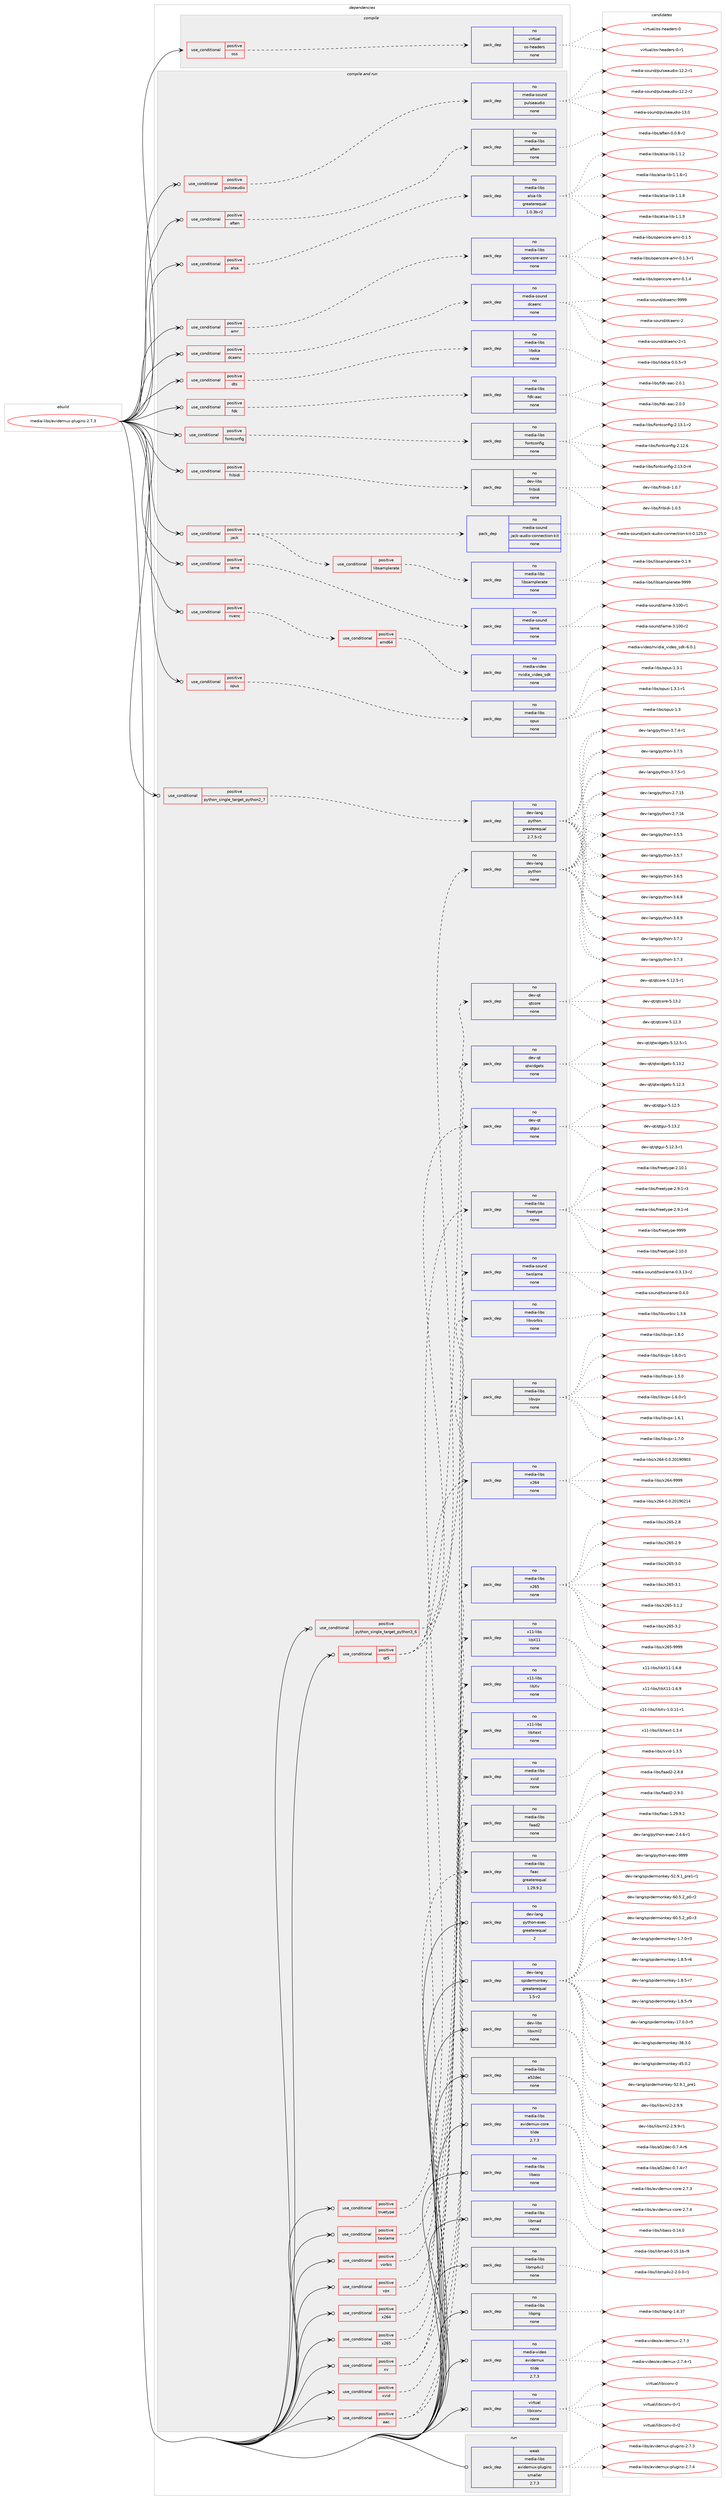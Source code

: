 digraph prolog {

# *************
# Graph options
# *************

newrank=true;
concentrate=true;
compound=true;
graph [rankdir=LR,fontname=Helvetica,fontsize=10,ranksep=1.5];#, ranksep=2.5, nodesep=0.2];
edge  [arrowhead=vee];
node  [fontname=Helvetica,fontsize=10];

# **********
# The ebuild
# **********

subgraph cluster_leftcol {
color=gray;
rank=same;
label=<<i>ebuild</i>>;
id [label="media-libs/avidemux-plugins-2.7.3", color=red, width=4, href="../media-libs/avidemux-plugins-2.7.3.svg"];
}

# ****************
# The dependencies
# ****************

subgraph cluster_midcol {
color=gray;
label=<<i>dependencies</i>>;
subgraph cluster_compile {
fillcolor="#eeeeee";
style=filled;
label=<<i>compile</i>>;
subgraph cond190719 {
dependency784439 [label=<<TABLE BORDER="0" CELLBORDER="1" CELLSPACING="0" CELLPADDING="4"><TR><TD ROWSPAN="3" CELLPADDING="10">use_conditional</TD></TR><TR><TD>positive</TD></TR><TR><TD>oss</TD></TR></TABLE>>, shape=none, color=red];
subgraph pack580111 {
dependency784440 [label=<<TABLE BORDER="0" CELLBORDER="1" CELLSPACING="0" CELLPADDING="4" WIDTH="220"><TR><TD ROWSPAN="6" CELLPADDING="30">pack_dep</TD></TR><TR><TD WIDTH="110">no</TD></TR><TR><TD>virtual</TD></TR><TR><TD>os-headers</TD></TR><TR><TD>none</TD></TR><TR><TD></TD></TR></TABLE>>, shape=none, color=blue];
}
dependency784439:e -> dependency784440:w [weight=20,style="dashed",arrowhead="vee"];
}
id:e -> dependency784439:w [weight=20,style="solid",arrowhead="vee"];
}
subgraph cluster_compileandrun {
fillcolor="#eeeeee";
style=filled;
label=<<i>compile and run</i>>;
subgraph cond190720 {
dependency784441 [label=<<TABLE BORDER="0" CELLBORDER="1" CELLSPACING="0" CELLPADDING="4"><TR><TD ROWSPAN="3" CELLPADDING="10">use_conditional</TD></TR><TR><TD>positive</TD></TR><TR><TD>aac</TD></TR></TABLE>>, shape=none, color=red];
subgraph pack580112 {
dependency784442 [label=<<TABLE BORDER="0" CELLBORDER="1" CELLSPACING="0" CELLPADDING="4" WIDTH="220"><TR><TD ROWSPAN="6" CELLPADDING="30">pack_dep</TD></TR><TR><TD WIDTH="110">no</TD></TR><TR><TD>media-libs</TD></TR><TR><TD>faac</TD></TR><TR><TD>greaterequal</TD></TR><TR><TD>1.29.9.2</TD></TR></TABLE>>, shape=none, color=blue];
}
dependency784441:e -> dependency784442:w [weight=20,style="dashed",arrowhead="vee"];
subgraph pack580113 {
dependency784443 [label=<<TABLE BORDER="0" CELLBORDER="1" CELLSPACING="0" CELLPADDING="4" WIDTH="220"><TR><TD ROWSPAN="6" CELLPADDING="30">pack_dep</TD></TR><TR><TD WIDTH="110">no</TD></TR><TR><TD>media-libs</TD></TR><TR><TD>faad2</TD></TR><TR><TD>none</TD></TR><TR><TD></TD></TR></TABLE>>, shape=none, color=blue];
}
dependency784441:e -> dependency784443:w [weight=20,style="dashed",arrowhead="vee"];
}
id:e -> dependency784441:w [weight=20,style="solid",arrowhead="odotvee"];
subgraph cond190721 {
dependency784444 [label=<<TABLE BORDER="0" CELLBORDER="1" CELLSPACING="0" CELLPADDING="4"><TR><TD ROWSPAN="3" CELLPADDING="10">use_conditional</TD></TR><TR><TD>positive</TD></TR><TR><TD>aften</TD></TR></TABLE>>, shape=none, color=red];
subgraph pack580114 {
dependency784445 [label=<<TABLE BORDER="0" CELLBORDER="1" CELLSPACING="0" CELLPADDING="4" WIDTH="220"><TR><TD ROWSPAN="6" CELLPADDING="30">pack_dep</TD></TR><TR><TD WIDTH="110">no</TD></TR><TR><TD>media-libs</TD></TR><TR><TD>aften</TD></TR><TR><TD>none</TD></TR><TR><TD></TD></TR></TABLE>>, shape=none, color=blue];
}
dependency784444:e -> dependency784445:w [weight=20,style="dashed",arrowhead="vee"];
}
id:e -> dependency784444:w [weight=20,style="solid",arrowhead="odotvee"];
subgraph cond190722 {
dependency784446 [label=<<TABLE BORDER="0" CELLBORDER="1" CELLSPACING="0" CELLPADDING="4"><TR><TD ROWSPAN="3" CELLPADDING="10">use_conditional</TD></TR><TR><TD>positive</TD></TR><TR><TD>alsa</TD></TR></TABLE>>, shape=none, color=red];
subgraph pack580115 {
dependency784447 [label=<<TABLE BORDER="0" CELLBORDER="1" CELLSPACING="0" CELLPADDING="4" WIDTH="220"><TR><TD ROWSPAN="6" CELLPADDING="30">pack_dep</TD></TR><TR><TD WIDTH="110">no</TD></TR><TR><TD>media-libs</TD></TR><TR><TD>alsa-lib</TD></TR><TR><TD>greaterequal</TD></TR><TR><TD>1.0.3b-r2</TD></TR></TABLE>>, shape=none, color=blue];
}
dependency784446:e -> dependency784447:w [weight=20,style="dashed",arrowhead="vee"];
}
id:e -> dependency784446:w [weight=20,style="solid",arrowhead="odotvee"];
subgraph cond190723 {
dependency784448 [label=<<TABLE BORDER="0" CELLBORDER="1" CELLSPACING="0" CELLPADDING="4"><TR><TD ROWSPAN="3" CELLPADDING="10">use_conditional</TD></TR><TR><TD>positive</TD></TR><TR><TD>amr</TD></TR></TABLE>>, shape=none, color=red];
subgraph pack580116 {
dependency784449 [label=<<TABLE BORDER="0" CELLBORDER="1" CELLSPACING="0" CELLPADDING="4" WIDTH="220"><TR><TD ROWSPAN="6" CELLPADDING="30">pack_dep</TD></TR><TR><TD WIDTH="110">no</TD></TR><TR><TD>media-libs</TD></TR><TR><TD>opencore-amr</TD></TR><TR><TD>none</TD></TR><TR><TD></TD></TR></TABLE>>, shape=none, color=blue];
}
dependency784448:e -> dependency784449:w [weight=20,style="dashed",arrowhead="vee"];
}
id:e -> dependency784448:w [weight=20,style="solid",arrowhead="odotvee"];
subgraph cond190724 {
dependency784450 [label=<<TABLE BORDER="0" CELLBORDER="1" CELLSPACING="0" CELLPADDING="4"><TR><TD ROWSPAN="3" CELLPADDING="10">use_conditional</TD></TR><TR><TD>positive</TD></TR><TR><TD>dcaenc</TD></TR></TABLE>>, shape=none, color=red];
subgraph pack580117 {
dependency784451 [label=<<TABLE BORDER="0" CELLBORDER="1" CELLSPACING="0" CELLPADDING="4" WIDTH="220"><TR><TD ROWSPAN="6" CELLPADDING="30">pack_dep</TD></TR><TR><TD WIDTH="110">no</TD></TR><TR><TD>media-sound</TD></TR><TR><TD>dcaenc</TD></TR><TR><TD>none</TD></TR><TR><TD></TD></TR></TABLE>>, shape=none, color=blue];
}
dependency784450:e -> dependency784451:w [weight=20,style="dashed",arrowhead="vee"];
}
id:e -> dependency784450:w [weight=20,style="solid",arrowhead="odotvee"];
subgraph cond190725 {
dependency784452 [label=<<TABLE BORDER="0" CELLBORDER="1" CELLSPACING="0" CELLPADDING="4"><TR><TD ROWSPAN="3" CELLPADDING="10">use_conditional</TD></TR><TR><TD>positive</TD></TR><TR><TD>dts</TD></TR></TABLE>>, shape=none, color=red];
subgraph pack580118 {
dependency784453 [label=<<TABLE BORDER="0" CELLBORDER="1" CELLSPACING="0" CELLPADDING="4" WIDTH="220"><TR><TD ROWSPAN="6" CELLPADDING="30">pack_dep</TD></TR><TR><TD WIDTH="110">no</TD></TR><TR><TD>media-libs</TD></TR><TR><TD>libdca</TD></TR><TR><TD>none</TD></TR><TR><TD></TD></TR></TABLE>>, shape=none, color=blue];
}
dependency784452:e -> dependency784453:w [weight=20,style="dashed",arrowhead="vee"];
}
id:e -> dependency784452:w [weight=20,style="solid",arrowhead="odotvee"];
subgraph cond190726 {
dependency784454 [label=<<TABLE BORDER="0" CELLBORDER="1" CELLSPACING="0" CELLPADDING="4"><TR><TD ROWSPAN="3" CELLPADDING="10">use_conditional</TD></TR><TR><TD>positive</TD></TR><TR><TD>fdk</TD></TR></TABLE>>, shape=none, color=red];
subgraph pack580119 {
dependency784455 [label=<<TABLE BORDER="0" CELLBORDER="1" CELLSPACING="0" CELLPADDING="4" WIDTH="220"><TR><TD ROWSPAN="6" CELLPADDING="30">pack_dep</TD></TR><TR><TD WIDTH="110">no</TD></TR><TR><TD>media-libs</TD></TR><TR><TD>fdk-aac</TD></TR><TR><TD>none</TD></TR><TR><TD></TD></TR></TABLE>>, shape=none, color=blue];
}
dependency784454:e -> dependency784455:w [weight=20,style="dashed",arrowhead="vee"];
}
id:e -> dependency784454:w [weight=20,style="solid",arrowhead="odotvee"];
subgraph cond190727 {
dependency784456 [label=<<TABLE BORDER="0" CELLBORDER="1" CELLSPACING="0" CELLPADDING="4"><TR><TD ROWSPAN="3" CELLPADDING="10">use_conditional</TD></TR><TR><TD>positive</TD></TR><TR><TD>fontconfig</TD></TR></TABLE>>, shape=none, color=red];
subgraph pack580120 {
dependency784457 [label=<<TABLE BORDER="0" CELLBORDER="1" CELLSPACING="0" CELLPADDING="4" WIDTH="220"><TR><TD ROWSPAN="6" CELLPADDING="30">pack_dep</TD></TR><TR><TD WIDTH="110">no</TD></TR><TR><TD>media-libs</TD></TR><TR><TD>fontconfig</TD></TR><TR><TD>none</TD></TR><TR><TD></TD></TR></TABLE>>, shape=none, color=blue];
}
dependency784456:e -> dependency784457:w [weight=20,style="dashed",arrowhead="vee"];
}
id:e -> dependency784456:w [weight=20,style="solid",arrowhead="odotvee"];
subgraph cond190728 {
dependency784458 [label=<<TABLE BORDER="0" CELLBORDER="1" CELLSPACING="0" CELLPADDING="4"><TR><TD ROWSPAN="3" CELLPADDING="10">use_conditional</TD></TR><TR><TD>positive</TD></TR><TR><TD>fribidi</TD></TR></TABLE>>, shape=none, color=red];
subgraph pack580121 {
dependency784459 [label=<<TABLE BORDER="0" CELLBORDER="1" CELLSPACING="0" CELLPADDING="4" WIDTH="220"><TR><TD ROWSPAN="6" CELLPADDING="30">pack_dep</TD></TR><TR><TD WIDTH="110">no</TD></TR><TR><TD>dev-libs</TD></TR><TR><TD>fribidi</TD></TR><TR><TD>none</TD></TR><TR><TD></TD></TR></TABLE>>, shape=none, color=blue];
}
dependency784458:e -> dependency784459:w [weight=20,style="dashed",arrowhead="vee"];
}
id:e -> dependency784458:w [weight=20,style="solid",arrowhead="odotvee"];
subgraph cond190729 {
dependency784460 [label=<<TABLE BORDER="0" CELLBORDER="1" CELLSPACING="0" CELLPADDING="4"><TR><TD ROWSPAN="3" CELLPADDING="10">use_conditional</TD></TR><TR><TD>positive</TD></TR><TR><TD>jack</TD></TR></TABLE>>, shape=none, color=red];
subgraph pack580122 {
dependency784461 [label=<<TABLE BORDER="0" CELLBORDER="1" CELLSPACING="0" CELLPADDING="4" WIDTH="220"><TR><TD ROWSPAN="6" CELLPADDING="30">pack_dep</TD></TR><TR><TD WIDTH="110">no</TD></TR><TR><TD>media-sound</TD></TR><TR><TD>jack-audio-connection-kit</TD></TR><TR><TD>none</TD></TR><TR><TD></TD></TR></TABLE>>, shape=none, color=blue];
}
dependency784460:e -> dependency784461:w [weight=20,style="dashed",arrowhead="vee"];
subgraph cond190730 {
dependency784462 [label=<<TABLE BORDER="0" CELLBORDER="1" CELLSPACING="0" CELLPADDING="4"><TR><TD ROWSPAN="3" CELLPADDING="10">use_conditional</TD></TR><TR><TD>positive</TD></TR><TR><TD>libsamplerate</TD></TR></TABLE>>, shape=none, color=red];
subgraph pack580123 {
dependency784463 [label=<<TABLE BORDER="0" CELLBORDER="1" CELLSPACING="0" CELLPADDING="4" WIDTH="220"><TR><TD ROWSPAN="6" CELLPADDING="30">pack_dep</TD></TR><TR><TD WIDTH="110">no</TD></TR><TR><TD>media-libs</TD></TR><TR><TD>libsamplerate</TD></TR><TR><TD>none</TD></TR><TR><TD></TD></TR></TABLE>>, shape=none, color=blue];
}
dependency784462:e -> dependency784463:w [weight=20,style="dashed",arrowhead="vee"];
}
dependency784460:e -> dependency784462:w [weight=20,style="dashed",arrowhead="vee"];
}
id:e -> dependency784460:w [weight=20,style="solid",arrowhead="odotvee"];
subgraph cond190731 {
dependency784464 [label=<<TABLE BORDER="0" CELLBORDER="1" CELLSPACING="0" CELLPADDING="4"><TR><TD ROWSPAN="3" CELLPADDING="10">use_conditional</TD></TR><TR><TD>positive</TD></TR><TR><TD>lame</TD></TR></TABLE>>, shape=none, color=red];
subgraph pack580124 {
dependency784465 [label=<<TABLE BORDER="0" CELLBORDER="1" CELLSPACING="0" CELLPADDING="4" WIDTH="220"><TR><TD ROWSPAN="6" CELLPADDING="30">pack_dep</TD></TR><TR><TD WIDTH="110">no</TD></TR><TR><TD>media-sound</TD></TR><TR><TD>lame</TD></TR><TR><TD>none</TD></TR><TR><TD></TD></TR></TABLE>>, shape=none, color=blue];
}
dependency784464:e -> dependency784465:w [weight=20,style="dashed",arrowhead="vee"];
}
id:e -> dependency784464:w [weight=20,style="solid",arrowhead="odotvee"];
subgraph cond190732 {
dependency784466 [label=<<TABLE BORDER="0" CELLBORDER="1" CELLSPACING="0" CELLPADDING="4"><TR><TD ROWSPAN="3" CELLPADDING="10">use_conditional</TD></TR><TR><TD>positive</TD></TR><TR><TD>nvenc</TD></TR></TABLE>>, shape=none, color=red];
subgraph cond190733 {
dependency784467 [label=<<TABLE BORDER="0" CELLBORDER="1" CELLSPACING="0" CELLPADDING="4"><TR><TD ROWSPAN="3" CELLPADDING="10">use_conditional</TD></TR><TR><TD>positive</TD></TR><TR><TD>amd64</TD></TR></TABLE>>, shape=none, color=red];
subgraph pack580125 {
dependency784468 [label=<<TABLE BORDER="0" CELLBORDER="1" CELLSPACING="0" CELLPADDING="4" WIDTH="220"><TR><TD ROWSPAN="6" CELLPADDING="30">pack_dep</TD></TR><TR><TD WIDTH="110">no</TD></TR><TR><TD>media-video</TD></TR><TR><TD>nvidia_video_sdk</TD></TR><TR><TD>none</TD></TR><TR><TD></TD></TR></TABLE>>, shape=none, color=blue];
}
dependency784467:e -> dependency784468:w [weight=20,style="dashed",arrowhead="vee"];
}
dependency784466:e -> dependency784467:w [weight=20,style="dashed",arrowhead="vee"];
}
id:e -> dependency784466:w [weight=20,style="solid",arrowhead="odotvee"];
subgraph cond190734 {
dependency784469 [label=<<TABLE BORDER="0" CELLBORDER="1" CELLSPACING="0" CELLPADDING="4"><TR><TD ROWSPAN="3" CELLPADDING="10">use_conditional</TD></TR><TR><TD>positive</TD></TR><TR><TD>opus</TD></TR></TABLE>>, shape=none, color=red];
subgraph pack580126 {
dependency784470 [label=<<TABLE BORDER="0" CELLBORDER="1" CELLSPACING="0" CELLPADDING="4" WIDTH="220"><TR><TD ROWSPAN="6" CELLPADDING="30">pack_dep</TD></TR><TR><TD WIDTH="110">no</TD></TR><TR><TD>media-libs</TD></TR><TR><TD>opus</TD></TR><TR><TD>none</TD></TR><TR><TD></TD></TR></TABLE>>, shape=none, color=blue];
}
dependency784469:e -> dependency784470:w [weight=20,style="dashed",arrowhead="vee"];
}
id:e -> dependency784469:w [weight=20,style="solid",arrowhead="odotvee"];
subgraph cond190735 {
dependency784471 [label=<<TABLE BORDER="0" CELLBORDER="1" CELLSPACING="0" CELLPADDING="4"><TR><TD ROWSPAN="3" CELLPADDING="10">use_conditional</TD></TR><TR><TD>positive</TD></TR><TR><TD>pulseaudio</TD></TR></TABLE>>, shape=none, color=red];
subgraph pack580127 {
dependency784472 [label=<<TABLE BORDER="0" CELLBORDER="1" CELLSPACING="0" CELLPADDING="4" WIDTH="220"><TR><TD ROWSPAN="6" CELLPADDING="30">pack_dep</TD></TR><TR><TD WIDTH="110">no</TD></TR><TR><TD>media-sound</TD></TR><TR><TD>pulseaudio</TD></TR><TR><TD>none</TD></TR><TR><TD></TD></TR></TABLE>>, shape=none, color=blue];
}
dependency784471:e -> dependency784472:w [weight=20,style="dashed",arrowhead="vee"];
}
id:e -> dependency784471:w [weight=20,style="solid",arrowhead="odotvee"];
subgraph cond190736 {
dependency784473 [label=<<TABLE BORDER="0" CELLBORDER="1" CELLSPACING="0" CELLPADDING="4"><TR><TD ROWSPAN="3" CELLPADDING="10">use_conditional</TD></TR><TR><TD>positive</TD></TR><TR><TD>python_single_target_python2_7</TD></TR></TABLE>>, shape=none, color=red];
subgraph pack580128 {
dependency784474 [label=<<TABLE BORDER="0" CELLBORDER="1" CELLSPACING="0" CELLPADDING="4" WIDTH="220"><TR><TD ROWSPAN="6" CELLPADDING="30">pack_dep</TD></TR><TR><TD WIDTH="110">no</TD></TR><TR><TD>dev-lang</TD></TR><TR><TD>python</TD></TR><TR><TD>greaterequal</TD></TR><TR><TD>2.7.5-r2</TD></TR></TABLE>>, shape=none, color=blue];
}
dependency784473:e -> dependency784474:w [weight=20,style="dashed",arrowhead="vee"];
}
id:e -> dependency784473:w [weight=20,style="solid",arrowhead="odotvee"];
subgraph cond190737 {
dependency784475 [label=<<TABLE BORDER="0" CELLBORDER="1" CELLSPACING="0" CELLPADDING="4"><TR><TD ROWSPAN="3" CELLPADDING="10">use_conditional</TD></TR><TR><TD>positive</TD></TR><TR><TD>python_single_target_python3_6</TD></TR></TABLE>>, shape=none, color=red];
subgraph pack580129 {
dependency784476 [label=<<TABLE BORDER="0" CELLBORDER="1" CELLSPACING="0" CELLPADDING="4" WIDTH="220"><TR><TD ROWSPAN="6" CELLPADDING="30">pack_dep</TD></TR><TR><TD WIDTH="110">no</TD></TR><TR><TD>dev-lang</TD></TR><TR><TD>python</TD></TR><TR><TD>none</TD></TR><TR><TD></TD></TR></TABLE>>, shape=none, color=blue];
}
dependency784475:e -> dependency784476:w [weight=20,style="dashed",arrowhead="vee"];
}
id:e -> dependency784475:w [weight=20,style="solid",arrowhead="odotvee"];
subgraph cond190738 {
dependency784477 [label=<<TABLE BORDER="0" CELLBORDER="1" CELLSPACING="0" CELLPADDING="4"><TR><TD ROWSPAN="3" CELLPADDING="10">use_conditional</TD></TR><TR><TD>positive</TD></TR><TR><TD>qt5</TD></TR></TABLE>>, shape=none, color=red];
subgraph pack580130 {
dependency784478 [label=<<TABLE BORDER="0" CELLBORDER="1" CELLSPACING="0" CELLPADDING="4" WIDTH="220"><TR><TD ROWSPAN="6" CELLPADDING="30">pack_dep</TD></TR><TR><TD WIDTH="110">no</TD></TR><TR><TD>dev-qt</TD></TR><TR><TD>qtcore</TD></TR><TR><TD>none</TD></TR><TR><TD></TD></TR></TABLE>>, shape=none, color=blue];
}
dependency784477:e -> dependency784478:w [weight=20,style="dashed",arrowhead="vee"];
subgraph pack580131 {
dependency784479 [label=<<TABLE BORDER="0" CELLBORDER="1" CELLSPACING="0" CELLPADDING="4" WIDTH="220"><TR><TD ROWSPAN="6" CELLPADDING="30">pack_dep</TD></TR><TR><TD WIDTH="110">no</TD></TR><TR><TD>dev-qt</TD></TR><TR><TD>qtgui</TD></TR><TR><TD>none</TD></TR><TR><TD></TD></TR></TABLE>>, shape=none, color=blue];
}
dependency784477:e -> dependency784479:w [weight=20,style="dashed",arrowhead="vee"];
subgraph pack580132 {
dependency784480 [label=<<TABLE BORDER="0" CELLBORDER="1" CELLSPACING="0" CELLPADDING="4" WIDTH="220"><TR><TD ROWSPAN="6" CELLPADDING="30">pack_dep</TD></TR><TR><TD WIDTH="110">no</TD></TR><TR><TD>dev-qt</TD></TR><TR><TD>qtwidgets</TD></TR><TR><TD>none</TD></TR><TR><TD></TD></TR></TABLE>>, shape=none, color=blue];
}
dependency784477:e -> dependency784480:w [weight=20,style="dashed",arrowhead="vee"];
}
id:e -> dependency784477:w [weight=20,style="solid",arrowhead="odotvee"];
subgraph cond190739 {
dependency784481 [label=<<TABLE BORDER="0" CELLBORDER="1" CELLSPACING="0" CELLPADDING="4"><TR><TD ROWSPAN="3" CELLPADDING="10">use_conditional</TD></TR><TR><TD>positive</TD></TR><TR><TD>truetype</TD></TR></TABLE>>, shape=none, color=red];
subgraph pack580133 {
dependency784482 [label=<<TABLE BORDER="0" CELLBORDER="1" CELLSPACING="0" CELLPADDING="4" WIDTH="220"><TR><TD ROWSPAN="6" CELLPADDING="30">pack_dep</TD></TR><TR><TD WIDTH="110">no</TD></TR><TR><TD>media-libs</TD></TR><TR><TD>freetype</TD></TR><TR><TD>none</TD></TR><TR><TD></TD></TR></TABLE>>, shape=none, color=blue];
}
dependency784481:e -> dependency784482:w [weight=20,style="dashed",arrowhead="vee"];
}
id:e -> dependency784481:w [weight=20,style="solid",arrowhead="odotvee"];
subgraph cond190740 {
dependency784483 [label=<<TABLE BORDER="0" CELLBORDER="1" CELLSPACING="0" CELLPADDING="4"><TR><TD ROWSPAN="3" CELLPADDING="10">use_conditional</TD></TR><TR><TD>positive</TD></TR><TR><TD>twolame</TD></TR></TABLE>>, shape=none, color=red];
subgraph pack580134 {
dependency784484 [label=<<TABLE BORDER="0" CELLBORDER="1" CELLSPACING="0" CELLPADDING="4" WIDTH="220"><TR><TD ROWSPAN="6" CELLPADDING="30">pack_dep</TD></TR><TR><TD WIDTH="110">no</TD></TR><TR><TD>media-sound</TD></TR><TR><TD>twolame</TD></TR><TR><TD>none</TD></TR><TR><TD></TD></TR></TABLE>>, shape=none, color=blue];
}
dependency784483:e -> dependency784484:w [weight=20,style="dashed",arrowhead="vee"];
}
id:e -> dependency784483:w [weight=20,style="solid",arrowhead="odotvee"];
subgraph cond190741 {
dependency784485 [label=<<TABLE BORDER="0" CELLBORDER="1" CELLSPACING="0" CELLPADDING="4"><TR><TD ROWSPAN="3" CELLPADDING="10">use_conditional</TD></TR><TR><TD>positive</TD></TR><TR><TD>vorbis</TD></TR></TABLE>>, shape=none, color=red];
subgraph pack580135 {
dependency784486 [label=<<TABLE BORDER="0" CELLBORDER="1" CELLSPACING="0" CELLPADDING="4" WIDTH="220"><TR><TD ROWSPAN="6" CELLPADDING="30">pack_dep</TD></TR><TR><TD WIDTH="110">no</TD></TR><TR><TD>media-libs</TD></TR><TR><TD>libvorbis</TD></TR><TR><TD>none</TD></TR><TR><TD></TD></TR></TABLE>>, shape=none, color=blue];
}
dependency784485:e -> dependency784486:w [weight=20,style="dashed",arrowhead="vee"];
}
id:e -> dependency784485:w [weight=20,style="solid",arrowhead="odotvee"];
subgraph cond190742 {
dependency784487 [label=<<TABLE BORDER="0" CELLBORDER="1" CELLSPACING="0" CELLPADDING="4"><TR><TD ROWSPAN="3" CELLPADDING="10">use_conditional</TD></TR><TR><TD>positive</TD></TR><TR><TD>vpx</TD></TR></TABLE>>, shape=none, color=red];
subgraph pack580136 {
dependency784488 [label=<<TABLE BORDER="0" CELLBORDER="1" CELLSPACING="0" CELLPADDING="4" WIDTH="220"><TR><TD ROWSPAN="6" CELLPADDING="30">pack_dep</TD></TR><TR><TD WIDTH="110">no</TD></TR><TR><TD>media-libs</TD></TR><TR><TD>libvpx</TD></TR><TR><TD>none</TD></TR><TR><TD></TD></TR></TABLE>>, shape=none, color=blue];
}
dependency784487:e -> dependency784488:w [weight=20,style="dashed",arrowhead="vee"];
}
id:e -> dependency784487:w [weight=20,style="solid",arrowhead="odotvee"];
subgraph cond190743 {
dependency784489 [label=<<TABLE BORDER="0" CELLBORDER="1" CELLSPACING="0" CELLPADDING="4"><TR><TD ROWSPAN="3" CELLPADDING="10">use_conditional</TD></TR><TR><TD>positive</TD></TR><TR><TD>x264</TD></TR></TABLE>>, shape=none, color=red];
subgraph pack580137 {
dependency784490 [label=<<TABLE BORDER="0" CELLBORDER="1" CELLSPACING="0" CELLPADDING="4" WIDTH="220"><TR><TD ROWSPAN="6" CELLPADDING="30">pack_dep</TD></TR><TR><TD WIDTH="110">no</TD></TR><TR><TD>media-libs</TD></TR><TR><TD>x264</TD></TR><TR><TD>none</TD></TR><TR><TD></TD></TR></TABLE>>, shape=none, color=blue];
}
dependency784489:e -> dependency784490:w [weight=20,style="dashed",arrowhead="vee"];
}
id:e -> dependency784489:w [weight=20,style="solid",arrowhead="odotvee"];
subgraph cond190744 {
dependency784491 [label=<<TABLE BORDER="0" CELLBORDER="1" CELLSPACING="0" CELLPADDING="4"><TR><TD ROWSPAN="3" CELLPADDING="10">use_conditional</TD></TR><TR><TD>positive</TD></TR><TR><TD>x265</TD></TR></TABLE>>, shape=none, color=red];
subgraph pack580138 {
dependency784492 [label=<<TABLE BORDER="0" CELLBORDER="1" CELLSPACING="0" CELLPADDING="4" WIDTH="220"><TR><TD ROWSPAN="6" CELLPADDING="30">pack_dep</TD></TR><TR><TD WIDTH="110">no</TD></TR><TR><TD>media-libs</TD></TR><TR><TD>x265</TD></TR><TR><TD>none</TD></TR><TR><TD></TD></TR></TABLE>>, shape=none, color=blue];
}
dependency784491:e -> dependency784492:w [weight=20,style="dashed",arrowhead="vee"];
}
id:e -> dependency784491:w [weight=20,style="solid",arrowhead="odotvee"];
subgraph cond190745 {
dependency784493 [label=<<TABLE BORDER="0" CELLBORDER="1" CELLSPACING="0" CELLPADDING="4"><TR><TD ROWSPAN="3" CELLPADDING="10">use_conditional</TD></TR><TR><TD>positive</TD></TR><TR><TD>xv</TD></TR></TABLE>>, shape=none, color=red];
subgraph pack580139 {
dependency784494 [label=<<TABLE BORDER="0" CELLBORDER="1" CELLSPACING="0" CELLPADDING="4" WIDTH="220"><TR><TD ROWSPAN="6" CELLPADDING="30">pack_dep</TD></TR><TR><TD WIDTH="110">no</TD></TR><TR><TD>x11-libs</TD></TR><TR><TD>libX11</TD></TR><TR><TD>none</TD></TR><TR><TD></TD></TR></TABLE>>, shape=none, color=blue];
}
dependency784493:e -> dependency784494:w [weight=20,style="dashed",arrowhead="vee"];
subgraph pack580140 {
dependency784495 [label=<<TABLE BORDER="0" CELLBORDER="1" CELLSPACING="0" CELLPADDING="4" WIDTH="220"><TR><TD ROWSPAN="6" CELLPADDING="30">pack_dep</TD></TR><TR><TD WIDTH="110">no</TD></TR><TR><TD>x11-libs</TD></TR><TR><TD>libXext</TD></TR><TR><TD>none</TD></TR><TR><TD></TD></TR></TABLE>>, shape=none, color=blue];
}
dependency784493:e -> dependency784495:w [weight=20,style="dashed",arrowhead="vee"];
subgraph pack580141 {
dependency784496 [label=<<TABLE BORDER="0" CELLBORDER="1" CELLSPACING="0" CELLPADDING="4" WIDTH="220"><TR><TD ROWSPAN="6" CELLPADDING="30">pack_dep</TD></TR><TR><TD WIDTH="110">no</TD></TR><TR><TD>x11-libs</TD></TR><TR><TD>libXv</TD></TR><TR><TD>none</TD></TR><TR><TD></TD></TR></TABLE>>, shape=none, color=blue];
}
dependency784493:e -> dependency784496:w [weight=20,style="dashed",arrowhead="vee"];
}
id:e -> dependency784493:w [weight=20,style="solid",arrowhead="odotvee"];
subgraph cond190746 {
dependency784497 [label=<<TABLE BORDER="0" CELLBORDER="1" CELLSPACING="0" CELLPADDING="4"><TR><TD ROWSPAN="3" CELLPADDING="10">use_conditional</TD></TR><TR><TD>positive</TD></TR><TR><TD>xvid</TD></TR></TABLE>>, shape=none, color=red];
subgraph pack580142 {
dependency784498 [label=<<TABLE BORDER="0" CELLBORDER="1" CELLSPACING="0" CELLPADDING="4" WIDTH="220"><TR><TD ROWSPAN="6" CELLPADDING="30">pack_dep</TD></TR><TR><TD WIDTH="110">no</TD></TR><TR><TD>media-libs</TD></TR><TR><TD>xvid</TD></TR><TR><TD>none</TD></TR><TR><TD></TD></TR></TABLE>>, shape=none, color=blue];
}
dependency784497:e -> dependency784498:w [weight=20,style="dashed",arrowhead="vee"];
}
id:e -> dependency784497:w [weight=20,style="solid",arrowhead="odotvee"];
subgraph pack580143 {
dependency784499 [label=<<TABLE BORDER="0" CELLBORDER="1" CELLSPACING="0" CELLPADDING="4" WIDTH="220"><TR><TD ROWSPAN="6" CELLPADDING="30">pack_dep</TD></TR><TR><TD WIDTH="110">no</TD></TR><TR><TD>dev-lang</TD></TR><TR><TD>python-exec</TD></TR><TR><TD>greaterequal</TD></TR><TR><TD>2</TD></TR></TABLE>>, shape=none, color=blue];
}
id:e -> dependency784499:w [weight=20,style="solid",arrowhead="odotvee"];
subgraph pack580144 {
dependency784500 [label=<<TABLE BORDER="0" CELLBORDER="1" CELLSPACING="0" CELLPADDING="4" WIDTH="220"><TR><TD ROWSPAN="6" CELLPADDING="30">pack_dep</TD></TR><TR><TD WIDTH="110">no</TD></TR><TR><TD>dev-lang</TD></TR><TR><TD>spidermonkey</TD></TR><TR><TD>greaterequal</TD></TR><TR><TD>1.5-r2</TD></TR></TABLE>>, shape=none, color=blue];
}
id:e -> dependency784500:w [weight=20,style="solid",arrowhead="odotvee"];
subgraph pack580145 {
dependency784501 [label=<<TABLE BORDER="0" CELLBORDER="1" CELLSPACING="0" CELLPADDING="4" WIDTH="220"><TR><TD ROWSPAN="6" CELLPADDING="30">pack_dep</TD></TR><TR><TD WIDTH="110">no</TD></TR><TR><TD>dev-libs</TD></TR><TR><TD>libxml2</TD></TR><TR><TD>none</TD></TR><TR><TD></TD></TR></TABLE>>, shape=none, color=blue];
}
id:e -> dependency784501:w [weight=20,style="solid",arrowhead="odotvee"];
subgraph pack580146 {
dependency784502 [label=<<TABLE BORDER="0" CELLBORDER="1" CELLSPACING="0" CELLPADDING="4" WIDTH="220"><TR><TD ROWSPAN="6" CELLPADDING="30">pack_dep</TD></TR><TR><TD WIDTH="110">no</TD></TR><TR><TD>media-libs</TD></TR><TR><TD>a52dec</TD></TR><TR><TD>none</TD></TR><TR><TD></TD></TR></TABLE>>, shape=none, color=blue];
}
id:e -> dependency784502:w [weight=20,style="solid",arrowhead="odotvee"];
subgraph pack580147 {
dependency784503 [label=<<TABLE BORDER="0" CELLBORDER="1" CELLSPACING="0" CELLPADDING="4" WIDTH="220"><TR><TD ROWSPAN="6" CELLPADDING="30">pack_dep</TD></TR><TR><TD WIDTH="110">no</TD></TR><TR><TD>media-libs</TD></TR><TR><TD>avidemux-core</TD></TR><TR><TD>tilde</TD></TR><TR><TD>2.7.3</TD></TR></TABLE>>, shape=none, color=blue];
}
id:e -> dependency784503:w [weight=20,style="solid",arrowhead="odotvee"];
subgraph pack580148 {
dependency784504 [label=<<TABLE BORDER="0" CELLBORDER="1" CELLSPACING="0" CELLPADDING="4" WIDTH="220"><TR><TD ROWSPAN="6" CELLPADDING="30">pack_dep</TD></TR><TR><TD WIDTH="110">no</TD></TR><TR><TD>media-libs</TD></TR><TR><TD>libass</TD></TR><TR><TD>none</TD></TR><TR><TD></TD></TR></TABLE>>, shape=none, color=blue];
}
id:e -> dependency784504:w [weight=20,style="solid",arrowhead="odotvee"];
subgraph pack580149 {
dependency784505 [label=<<TABLE BORDER="0" CELLBORDER="1" CELLSPACING="0" CELLPADDING="4" WIDTH="220"><TR><TD ROWSPAN="6" CELLPADDING="30">pack_dep</TD></TR><TR><TD WIDTH="110">no</TD></TR><TR><TD>media-libs</TD></TR><TR><TD>libmad</TD></TR><TR><TD>none</TD></TR><TR><TD></TD></TR></TABLE>>, shape=none, color=blue];
}
id:e -> dependency784505:w [weight=20,style="solid",arrowhead="odotvee"];
subgraph pack580150 {
dependency784506 [label=<<TABLE BORDER="0" CELLBORDER="1" CELLSPACING="0" CELLPADDING="4" WIDTH="220"><TR><TD ROWSPAN="6" CELLPADDING="30">pack_dep</TD></TR><TR><TD WIDTH="110">no</TD></TR><TR><TD>media-libs</TD></TR><TR><TD>libmp4v2</TD></TR><TR><TD>none</TD></TR><TR><TD></TD></TR></TABLE>>, shape=none, color=blue];
}
id:e -> dependency784506:w [weight=20,style="solid",arrowhead="odotvee"];
subgraph pack580151 {
dependency784507 [label=<<TABLE BORDER="0" CELLBORDER="1" CELLSPACING="0" CELLPADDING="4" WIDTH="220"><TR><TD ROWSPAN="6" CELLPADDING="30">pack_dep</TD></TR><TR><TD WIDTH="110">no</TD></TR><TR><TD>media-libs</TD></TR><TR><TD>libpng</TD></TR><TR><TD>none</TD></TR><TR><TD></TD></TR></TABLE>>, shape=none, color=blue];
}
id:e -> dependency784507:w [weight=20,style="solid",arrowhead="odotvee"];
subgraph pack580152 {
dependency784508 [label=<<TABLE BORDER="0" CELLBORDER="1" CELLSPACING="0" CELLPADDING="4" WIDTH="220"><TR><TD ROWSPAN="6" CELLPADDING="30">pack_dep</TD></TR><TR><TD WIDTH="110">no</TD></TR><TR><TD>media-video</TD></TR><TR><TD>avidemux</TD></TR><TR><TD>tilde</TD></TR><TR><TD>2.7.3</TD></TR></TABLE>>, shape=none, color=blue];
}
id:e -> dependency784508:w [weight=20,style="solid",arrowhead="odotvee"];
subgraph pack580153 {
dependency784509 [label=<<TABLE BORDER="0" CELLBORDER="1" CELLSPACING="0" CELLPADDING="4" WIDTH="220"><TR><TD ROWSPAN="6" CELLPADDING="30">pack_dep</TD></TR><TR><TD WIDTH="110">no</TD></TR><TR><TD>virtual</TD></TR><TR><TD>libiconv</TD></TR><TR><TD>none</TD></TR><TR><TD></TD></TR></TABLE>>, shape=none, color=blue];
}
id:e -> dependency784509:w [weight=20,style="solid",arrowhead="odotvee"];
}
subgraph cluster_run {
fillcolor="#eeeeee";
style=filled;
label=<<i>run</i>>;
subgraph pack580154 {
dependency784510 [label=<<TABLE BORDER="0" CELLBORDER="1" CELLSPACING="0" CELLPADDING="4" WIDTH="220"><TR><TD ROWSPAN="6" CELLPADDING="30">pack_dep</TD></TR><TR><TD WIDTH="110">weak</TD></TR><TR><TD>media-libs</TD></TR><TR><TD>avidemux-plugins</TD></TR><TR><TD>smaller</TD></TR><TR><TD>2.7.3</TD></TR></TABLE>>, shape=none, color=blue];
}
id:e -> dependency784510:w [weight=20,style="solid",arrowhead="odot"];
}
}

# **************
# The candidates
# **************

subgraph cluster_choices {
rank=same;
color=gray;
label=<<i>candidates</i>>;

subgraph choice580111 {
color=black;
nodesep=1;
choice118105114116117971084711111545104101971001011141154548 [label="virtual/os-headers-0", color=red, width=4,href="../virtual/os-headers-0.svg"];
choice1181051141161179710847111115451041019710010111411545484511449 [label="virtual/os-headers-0-r1", color=red, width=4,href="../virtual/os-headers-0-r1.svg"];
dependency784440:e -> choice118105114116117971084711111545104101971001011141154548:w [style=dotted,weight="100"];
dependency784440:e -> choice1181051141161179710847111115451041019710010111411545484511449:w [style=dotted,weight="100"];
}
subgraph choice580112 {
color=black;
nodesep=1;
choice10910110010597451081059811547102979799454946505746574650 [label="media-libs/faac-1.29.9.2", color=red, width=4,href="../media-libs/faac-1.29.9.2.svg"];
dependency784442:e -> choice10910110010597451081059811547102979799454946505746574650:w [style=dotted,weight="100"];
}
subgraph choice580113 {
color=black;
nodesep=1;
choice10910110010597451081059811547102979710050455046564656 [label="media-libs/faad2-2.8.8", color=red, width=4,href="../media-libs/faad2-2.8.8.svg"];
choice10910110010597451081059811547102979710050455046574648 [label="media-libs/faad2-2.9.0", color=red, width=4,href="../media-libs/faad2-2.9.0.svg"];
dependency784443:e -> choice10910110010597451081059811547102979710050455046564656:w [style=dotted,weight="100"];
dependency784443:e -> choice10910110010597451081059811547102979710050455046574648:w [style=dotted,weight="100"];
}
subgraph choice580114 {
color=black;
nodesep=1;
choice10910110010597451081059811547971021161011104548464846564511450 [label="media-libs/aften-0.0.8-r2", color=red, width=4,href="../media-libs/aften-0.0.8-r2.svg"];
dependency784445:e -> choice10910110010597451081059811547971021161011104548464846564511450:w [style=dotted,weight="100"];
}
subgraph choice580115 {
color=black;
nodesep=1;
choice1091011001059745108105981154797108115974510810598454946494650 [label="media-libs/alsa-lib-1.1.2", color=red, width=4,href="../media-libs/alsa-lib-1.1.2.svg"];
choice10910110010597451081059811547971081159745108105984549464946544511449 [label="media-libs/alsa-lib-1.1.6-r1", color=red, width=4,href="../media-libs/alsa-lib-1.1.6-r1.svg"];
choice1091011001059745108105981154797108115974510810598454946494656 [label="media-libs/alsa-lib-1.1.8", color=red, width=4,href="../media-libs/alsa-lib-1.1.8.svg"];
choice1091011001059745108105981154797108115974510810598454946494657 [label="media-libs/alsa-lib-1.1.9", color=red, width=4,href="../media-libs/alsa-lib-1.1.9.svg"];
dependency784447:e -> choice1091011001059745108105981154797108115974510810598454946494650:w [style=dotted,weight="100"];
dependency784447:e -> choice10910110010597451081059811547971081159745108105984549464946544511449:w [style=dotted,weight="100"];
dependency784447:e -> choice1091011001059745108105981154797108115974510810598454946494656:w [style=dotted,weight="100"];
dependency784447:e -> choice1091011001059745108105981154797108115974510810598454946494657:w [style=dotted,weight="100"];
}
subgraph choice580116 {
color=black;
nodesep=1;
choice109101100105974510810598115471111121011109911111410145971091144548464946514511449 [label="media-libs/opencore-amr-0.1.3-r1", color=red, width=4,href="../media-libs/opencore-amr-0.1.3-r1.svg"];
choice10910110010597451081059811547111112101110991111141014597109114454846494652 [label="media-libs/opencore-amr-0.1.4", color=red, width=4,href="../media-libs/opencore-amr-0.1.4.svg"];
choice10910110010597451081059811547111112101110991111141014597109114454846494653 [label="media-libs/opencore-amr-0.1.5", color=red, width=4,href="../media-libs/opencore-amr-0.1.5.svg"];
dependency784449:e -> choice109101100105974510810598115471111121011109911111410145971091144548464946514511449:w [style=dotted,weight="100"];
dependency784449:e -> choice10910110010597451081059811547111112101110991111141014597109114454846494652:w [style=dotted,weight="100"];
dependency784449:e -> choice10910110010597451081059811547111112101110991111141014597109114454846494653:w [style=dotted,weight="100"];
}
subgraph choice580117 {
color=black;
nodesep=1;
choice1091011001059745115111117110100471009997101110994550 [label="media-sound/dcaenc-2", color=red, width=4,href="../media-sound/dcaenc-2.svg"];
choice10910110010597451151111171101004710099971011109945504511449 [label="media-sound/dcaenc-2-r1", color=red, width=4,href="../media-sound/dcaenc-2-r1.svg"];
choice1091011001059745115111117110100471009997101110994557575757 [label="media-sound/dcaenc-9999", color=red, width=4,href="../media-sound/dcaenc-9999.svg"];
dependency784451:e -> choice1091011001059745115111117110100471009997101110994550:w [style=dotted,weight="100"];
dependency784451:e -> choice10910110010597451151111171101004710099971011109945504511449:w [style=dotted,weight="100"];
dependency784451:e -> choice1091011001059745115111117110100471009997101110994557575757:w [style=dotted,weight="100"];
}
subgraph choice580118 {
color=black;
nodesep=1;
choice109101100105974510810598115471081059810099974548464846534511451 [label="media-libs/libdca-0.0.5-r3", color=red, width=4,href="../media-libs/libdca-0.0.5-r3.svg"];
dependency784453:e -> choice109101100105974510810598115471081059810099974548464846534511451:w [style=dotted,weight="100"];
}
subgraph choice580119 {
color=black;
nodesep=1;
choice1091011001059745108105981154710210010745979799455046484648 [label="media-libs/fdk-aac-2.0.0", color=red, width=4,href="../media-libs/fdk-aac-2.0.0.svg"];
choice1091011001059745108105981154710210010745979799455046484649 [label="media-libs/fdk-aac-2.0.1", color=red, width=4,href="../media-libs/fdk-aac-2.0.1.svg"];
dependency784455:e -> choice1091011001059745108105981154710210010745979799455046484648:w [style=dotted,weight="100"];
dependency784455:e -> choice1091011001059745108105981154710210010745979799455046484649:w [style=dotted,weight="100"];
}
subgraph choice580120 {
color=black;
nodesep=1;
choice109101100105974510810598115471021111101169911111010210510345504649504654 [label="media-libs/fontconfig-2.12.6", color=red, width=4,href="../media-libs/fontconfig-2.12.6.svg"];
choice1091011001059745108105981154710211111011699111110102105103455046495146484511452 [label="media-libs/fontconfig-2.13.0-r4", color=red, width=4,href="../media-libs/fontconfig-2.13.0-r4.svg"];
choice1091011001059745108105981154710211111011699111110102105103455046495146494511450 [label="media-libs/fontconfig-2.13.1-r2", color=red, width=4,href="../media-libs/fontconfig-2.13.1-r2.svg"];
dependency784457:e -> choice109101100105974510810598115471021111101169911111010210510345504649504654:w [style=dotted,weight="100"];
dependency784457:e -> choice1091011001059745108105981154710211111011699111110102105103455046495146484511452:w [style=dotted,weight="100"];
dependency784457:e -> choice1091011001059745108105981154710211111011699111110102105103455046495146494511450:w [style=dotted,weight="100"];
}
subgraph choice580121 {
color=black;
nodesep=1;
choice10010111845108105981154710211410598105100105454946484653 [label="dev-libs/fribidi-1.0.5", color=red, width=4,href="../dev-libs/fribidi-1.0.5.svg"];
choice10010111845108105981154710211410598105100105454946484655 [label="dev-libs/fribidi-1.0.7", color=red, width=4,href="../dev-libs/fribidi-1.0.7.svg"];
dependency784459:e -> choice10010111845108105981154710211410598105100105454946484653:w [style=dotted,weight="100"];
dependency784459:e -> choice10010111845108105981154710211410598105100105454946484655:w [style=dotted,weight="100"];
}
subgraph choice580122 {
color=black;
nodesep=1;
choice10910110010597451151111171101004710697991074597117100105111459911111011010199116105111110451071051164548464950534648 [label="media-sound/jack-audio-connection-kit-0.125.0", color=red, width=4,href="../media-sound/jack-audio-connection-kit-0.125.0.svg"];
dependency784461:e -> choice10910110010597451151111171101004710697991074597117100105111459911111011010199116105111110451071051164548464950534648:w [style=dotted,weight="100"];
}
subgraph choice580123 {
color=black;
nodesep=1;
choice10910110010597451081059811547108105981159710911210810111497116101454846494657 [label="media-libs/libsamplerate-0.1.9", color=red, width=4,href="../media-libs/libsamplerate-0.1.9.svg"];
choice109101100105974510810598115471081059811597109112108101114971161014557575757 [label="media-libs/libsamplerate-9999", color=red, width=4,href="../media-libs/libsamplerate-9999.svg"];
dependency784463:e -> choice10910110010597451081059811547108105981159710911210810111497116101454846494657:w [style=dotted,weight="100"];
dependency784463:e -> choice109101100105974510810598115471081059811597109112108101114971161014557575757:w [style=dotted,weight="100"];
}
subgraph choice580124 {
color=black;
nodesep=1;
choice109101100105974511511111711010047108971091014551464948484511449 [label="media-sound/lame-3.100-r1", color=red, width=4,href="../media-sound/lame-3.100-r1.svg"];
choice109101100105974511511111711010047108971091014551464948484511450 [label="media-sound/lame-3.100-r2", color=red, width=4,href="../media-sound/lame-3.100-r2.svg"];
dependency784465:e -> choice109101100105974511511111711010047108971091014551464948484511449:w [style=dotted,weight="100"];
dependency784465:e -> choice109101100105974511511111711010047108971091014551464948484511450:w [style=dotted,weight="100"];
}
subgraph choice580125 {
color=black;
nodesep=1;
choice109101100105974511810510010111147110118105100105979511810510010111195115100107455446484649 [label="media-video/nvidia_video_sdk-6.0.1", color=red, width=4,href="../media-video/nvidia_video_sdk-6.0.1.svg"];
dependency784468:e -> choice109101100105974511810510010111147110118105100105979511810510010111195115100107455446484649:w [style=dotted,weight="100"];
}
subgraph choice580126 {
color=black;
nodesep=1;
choice1091011001059745108105981154711111211711545494651 [label="media-libs/opus-1.3", color=red, width=4,href="../media-libs/opus-1.3.svg"];
choice10910110010597451081059811547111112117115454946514649 [label="media-libs/opus-1.3.1", color=red, width=4,href="../media-libs/opus-1.3.1.svg"];
choice109101100105974510810598115471111121171154549465146494511449 [label="media-libs/opus-1.3.1-r1", color=red, width=4,href="../media-libs/opus-1.3.1-r1.svg"];
dependency784470:e -> choice1091011001059745108105981154711111211711545494651:w [style=dotted,weight="100"];
dependency784470:e -> choice10910110010597451081059811547111112117115454946514649:w [style=dotted,weight="100"];
dependency784470:e -> choice109101100105974510810598115471111121171154549465146494511449:w [style=dotted,weight="100"];
}
subgraph choice580127 {
color=black;
nodesep=1;
choice1091011001059745115111117110100471121171081151019711710010511145495046504511449 [label="media-sound/pulseaudio-12.2-r1", color=red, width=4,href="../media-sound/pulseaudio-12.2-r1.svg"];
choice1091011001059745115111117110100471121171081151019711710010511145495046504511450 [label="media-sound/pulseaudio-12.2-r2", color=red, width=4,href="../media-sound/pulseaudio-12.2-r2.svg"];
choice109101100105974511511111711010047112117108115101971171001051114549514648 [label="media-sound/pulseaudio-13.0", color=red, width=4,href="../media-sound/pulseaudio-13.0.svg"];
dependency784472:e -> choice1091011001059745115111117110100471121171081151019711710010511145495046504511449:w [style=dotted,weight="100"];
dependency784472:e -> choice1091011001059745115111117110100471121171081151019711710010511145495046504511450:w [style=dotted,weight="100"];
dependency784472:e -> choice109101100105974511511111711010047112117108115101971171001051114549514648:w [style=dotted,weight="100"];
}
subgraph choice580128 {
color=black;
nodesep=1;
choice10010111845108971101034711212111610411111045504655464953 [label="dev-lang/python-2.7.15", color=red, width=4,href="../dev-lang/python-2.7.15.svg"];
choice10010111845108971101034711212111610411111045504655464954 [label="dev-lang/python-2.7.16", color=red, width=4,href="../dev-lang/python-2.7.16.svg"];
choice100101118451089711010347112121116104111110455146534653 [label="dev-lang/python-3.5.5", color=red, width=4,href="../dev-lang/python-3.5.5.svg"];
choice100101118451089711010347112121116104111110455146534655 [label="dev-lang/python-3.5.7", color=red, width=4,href="../dev-lang/python-3.5.7.svg"];
choice100101118451089711010347112121116104111110455146544653 [label="dev-lang/python-3.6.5", color=red, width=4,href="../dev-lang/python-3.6.5.svg"];
choice100101118451089711010347112121116104111110455146544656 [label="dev-lang/python-3.6.8", color=red, width=4,href="../dev-lang/python-3.6.8.svg"];
choice100101118451089711010347112121116104111110455146544657 [label="dev-lang/python-3.6.9", color=red, width=4,href="../dev-lang/python-3.6.9.svg"];
choice100101118451089711010347112121116104111110455146554650 [label="dev-lang/python-3.7.2", color=red, width=4,href="../dev-lang/python-3.7.2.svg"];
choice100101118451089711010347112121116104111110455146554651 [label="dev-lang/python-3.7.3", color=red, width=4,href="../dev-lang/python-3.7.3.svg"];
choice1001011184510897110103471121211161041111104551465546524511449 [label="dev-lang/python-3.7.4-r1", color=red, width=4,href="../dev-lang/python-3.7.4-r1.svg"];
choice100101118451089711010347112121116104111110455146554653 [label="dev-lang/python-3.7.5", color=red, width=4,href="../dev-lang/python-3.7.5.svg"];
choice1001011184510897110103471121211161041111104551465546534511449 [label="dev-lang/python-3.7.5-r1", color=red, width=4,href="../dev-lang/python-3.7.5-r1.svg"];
dependency784474:e -> choice10010111845108971101034711212111610411111045504655464953:w [style=dotted,weight="100"];
dependency784474:e -> choice10010111845108971101034711212111610411111045504655464954:w [style=dotted,weight="100"];
dependency784474:e -> choice100101118451089711010347112121116104111110455146534653:w [style=dotted,weight="100"];
dependency784474:e -> choice100101118451089711010347112121116104111110455146534655:w [style=dotted,weight="100"];
dependency784474:e -> choice100101118451089711010347112121116104111110455146544653:w [style=dotted,weight="100"];
dependency784474:e -> choice100101118451089711010347112121116104111110455146544656:w [style=dotted,weight="100"];
dependency784474:e -> choice100101118451089711010347112121116104111110455146544657:w [style=dotted,weight="100"];
dependency784474:e -> choice100101118451089711010347112121116104111110455146554650:w [style=dotted,weight="100"];
dependency784474:e -> choice100101118451089711010347112121116104111110455146554651:w [style=dotted,weight="100"];
dependency784474:e -> choice1001011184510897110103471121211161041111104551465546524511449:w [style=dotted,weight="100"];
dependency784474:e -> choice100101118451089711010347112121116104111110455146554653:w [style=dotted,weight="100"];
dependency784474:e -> choice1001011184510897110103471121211161041111104551465546534511449:w [style=dotted,weight="100"];
}
subgraph choice580129 {
color=black;
nodesep=1;
choice10010111845108971101034711212111610411111045504655464953 [label="dev-lang/python-2.7.15", color=red, width=4,href="../dev-lang/python-2.7.15.svg"];
choice10010111845108971101034711212111610411111045504655464954 [label="dev-lang/python-2.7.16", color=red, width=4,href="../dev-lang/python-2.7.16.svg"];
choice100101118451089711010347112121116104111110455146534653 [label="dev-lang/python-3.5.5", color=red, width=4,href="../dev-lang/python-3.5.5.svg"];
choice100101118451089711010347112121116104111110455146534655 [label="dev-lang/python-3.5.7", color=red, width=4,href="../dev-lang/python-3.5.7.svg"];
choice100101118451089711010347112121116104111110455146544653 [label="dev-lang/python-3.6.5", color=red, width=4,href="../dev-lang/python-3.6.5.svg"];
choice100101118451089711010347112121116104111110455146544656 [label="dev-lang/python-3.6.8", color=red, width=4,href="../dev-lang/python-3.6.8.svg"];
choice100101118451089711010347112121116104111110455146544657 [label="dev-lang/python-3.6.9", color=red, width=4,href="../dev-lang/python-3.6.9.svg"];
choice100101118451089711010347112121116104111110455146554650 [label="dev-lang/python-3.7.2", color=red, width=4,href="../dev-lang/python-3.7.2.svg"];
choice100101118451089711010347112121116104111110455146554651 [label="dev-lang/python-3.7.3", color=red, width=4,href="../dev-lang/python-3.7.3.svg"];
choice1001011184510897110103471121211161041111104551465546524511449 [label="dev-lang/python-3.7.4-r1", color=red, width=4,href="../dev-lang/python-3.7.4-r1.svg"];
choice100101118451089711010347112121116104111110455146554653 [label="dev-lang/python-3.7.5", color=red, width=4,href="../dev-lang/python-3.7.5.svg"];
choice1001011184510897110103471121211161041111104551465546534511449 [label="dev-lang/python-3.7.5-r1", color=red, width=4,href="../dev-lang/python-3.7.5-r1.svg"];
dependency784476:e -> choice10010111845108971101034711212111610411111045504655464953:w [style=dotted,weight="100"];
dependency784476:e -> choice10010111845108971101034711212111610411111045504655464954:w [style=dotted,weight="100"];
dependency784476:e -> choice100101118451089711010347112121116104111110455146534653:w [style=dotted,weight="100"];
dependency784476:e -> choice100101118451089711010347112121116104111110455146534655:w [style=dotted,weight="100"];
dependency784476:e -> choice100101118451089711010347112121116104111110455146544653:w [style=dotted,weight="100"];
dependency784476:e -> choice100101118451089711010347112121116104111110455146544656:w [style=dotted,weight="100"];
dependency784476:e -> choice100101118451089711010347112121116104111110455146544657:w [style=dotted,weight="100"];
dependency784476:e -> choice100101118451089711010347112121116104111110455146554650:w [style=dotted,weight="100"];
dependency784476:e -> choice100101118451089711010347112121116104111110455146554651:w [style=dotted,weight="100"];
dependency784476:e -> choice1001011184510897110103471121211161041111104551465546524511449:w [style=dotted,weight="100"];
dependency784476:e -> choice100101118451089711010347112121116104111110455146554653:w [style=dotted,weight="100"];
dependency784476:e -> choice1001011184510897110103471121211161041111104551465546534511449:w [style=dotted,weight="100"];
}
subgraph choice580130 {
color=black;
nodesep=1;
choice10010111845113116471131169911111410145534649504651 [label="dev-qt/qtcore-5.12.3", color=red, width=4,href="../dev-qt/qtcore-5.12.3.svg"];
choice100101118451131164711311699111114101455346495046534511449 [label="dev-qt/qtcore-5.12.5-r1", color=red, width=4,href="../dev-qt/qtcore-5.12.5-r1.svg"];
choice10010111845113116471131169911111410145534649514650 [label="dev-qt/qtcore-5.13.2", color=red, width=4,href="../dev-qt/qtcore-5.13.2.svg"];
dependency784478:e -> choice10010111845113116471131169911111410145534649504651:w [style=dotted,weight="100"];
dependency784478:e -> choice100101118451131164711311699111114101455346495046534511449:w [style=dotted,weight="100"];
dependency784478:e -> choice10010111845113116471131169911111410145534649514650:w [style=dotted,weight="100"];
}
subgraph choice580131 {
color=black;
nodesep=1;
choice1001011184511311647113116103117105455346495046514511449 [label="dev-qt/qtgui-5.12.3-r1", color=red, width=4,href="../dev-qt/qtgui-5.12.3-r1.svg"];
choice100101118451131164711311610311710545534649504653 [label="dev-qt/qtgui-5.12.5", color=red, width=4,href="../dev-qt/qtgui-5.12.5.svg"];
choice100101118451131164711311610311710545534649514650 [label="dev-qt/qtgui-5.13.2", color=red, width=4,href="../dev-qt/qtgui-5.13.2.svg"];
dependency784479:e -> choice1001011184511311647113116103117105455346495046514511449:w [style=dotted,weight="100"];
dependency784479:e -> choice100101118451131164711311610311710545534649504653:w [style=dotted,weight="100"];
dependency784479:e -> choice100101118451131164711311610311710545534649514650:w [style=dotted,weight="100"];
}
subgraph choice580132 {
color=black;
nodesep=1;
choice100101118451131164711311611910510010310111611545534649504651 [label="dev-qt/qtwidgets-5.12.3", color=red, width=4,href="../dev-qt/qtwidgets-5.12.3.svg"];
choice1001011184511311647113116119105100103101116115455346495046534511449 [label="dev-qt/qtwidgets-5.12.5-r1", color=red, width=4,href="../dev-qt/qtwidgets-5.12.5-r1.svg"];
choice100101118451131164711311611910510010310111611545534649514650 [label="dev-qt/qtwidgets-5.13.2", color=red, width=4,href="../dev-qt/qtwidgets-5.13.2.svg"];
dependency784480:e -> choice100101118451131164711311611910510010310111611545534649504651:w [style=dotted,weight="100"];
dependency784480:e -> choice1001011184511311647113116119105100103101116115455346495046534511449:w [style=dotted,weight="100"];
dependency784480:e -> choice100101118451131164711311611910510010310111611545534649514650:w [style=dotted,weight="100"];
}
subgraph choice580133 {
color=black;
nodesep=1;
choice1091011001059745108105981154710211410110111612111210145504649484648 [label="media-libs/freetype-2.10.0", color=red, width=4,href="../media-libs/freetype-2.10.0.svg"];
choice1091011001059745108105981154710211410110111612111210145504649484649 [label="media-libs/freetype-2.10.1", color=red, width=4,href="../media-libs/freetype-2.10.1.svg"];
choice109101100105974510810598115471021141011011161211121014550465746494511451 [label="media-libs/freetype-2.9.1-r3", color=red, width=4,href="../media-libs/freetype-2.9.1-r3.svg"];
choice109101100105974510810598115471021141011011161211121014550465746494511452 [label="media-libs/freetype-2.9.1-r4", color=red, width=4,href="../media-libs/freetype-2.9.1-r4.svg"];
choice109101100105974510810598115471021141011011161211121014557575757 [label="media-libs/freetype-9999", color=red, width=4,href="../media-libs/freetype-9999.svg"];
dependency784482:e -> choice1091011001059745108105981154710211410110111612111210145504649484648:w [style=dotted,weight="100"];
dependency784482:e -> choice1091011001059745108105981154710211410110111612111210145504649484649:w [style=dotted,weight="100"];
dependency784482:e -> choice109101100105974510810598115471021141011011161211121014550465746494511451:w [style=dotted,weight="100"];
dependency784482:e -> choice109101100105974510810598115471021141011011161211121014550465746494511452:w [style=dotted,weight="100"];
dependency784482:e -> choice109101100105974510810598115471021141011011161211121014557575757:w [style=dotted,weight="100"];
}
subgraph choice580134 {
color=black;
nodesep=1;
choice10910110010597451151111171101004711611911110897109101454846514649514511450 [label="media-sound/twolame-0.3.13-r2", color=red, width=4,href="../media-sound/twolame-0.3.13-r2.svg"];
choice10910110010597451151111171101004711611911110897109101454846524648 [label="media-sound/twolame-0.4.0", color=red, width=4,href="../media-sound/twolame-0.4.0.svg"];
dependency784484:e -> choice10910110010597451151111171101004711611911110897109101454846514649514511450:w [style=dotted,weight="100"];
dependency784484:e -> choice10910110010597451151111171101004711611911110897109101454846524648:w [style=dotted,weight="100"];
}
subgraph choice580135 {
color=black;
nodesep=1;
choice109101100105974510810598115471081059811811111498105115454946514654 [label="media-libs/libvorbis-1.3.6", color=red, width=4,href="../media-libs/libvorbis-1.3.6.svg"];
dependency784486:e -> choice109101100105974510810598115471081059811811111498105115454946514654:w [style=dotted,weight="100"];
}
subgraph choice580136 {
color=black;
nodesep=1;
choice1091011001059745108105981154710810598118112120454946534648 [label="media-libs/libvpx-1.5.0", color=red, width=4,href="../media-libs/libvpx-1.5.0.svg"];
choice10910110010597451081059811547108105981181121204549465446484511449 [label="media-libs/libvpx-1.6.0-r1", color=red, width=4,href="../media-libs/libvpx-1.6.0-r1.svg"];
choice1091011001059745108105981154710810598118112120454946544649 [label="media-libs/libvpx-1.6.1", color=red, width=4,href="../media-libs/libvpx-1.6.1.svg"];
choice1091011001059745108105981154710810598118112120454946554648 [label="media-libs/libvpx-1.7.0", color=red, width=4,href="../media-libs/libvpx-1.7.0.svg"];
choice1091011001059745108105981154710810598118112120454946564648 [label="media-libs/libvpx-1.8.0", color=red, width=4,href="../media-libs/libvpx-1.8.0.svg"];
choice10910110010597451081059811547108105981181121204549465646484511449 [label="media-libs/libvpx-1.8.0-r1", color=red, width=4,href="../media-libs/libvpx-1.8.0-r1.svg"];
dependency784488:e -> choice1091011001059745108105981154710810598118112120454946534648:w [style=dotted,weight="100"];
dependency784488:e -> choice10910110010597451081059811547108105981181121204549465446484511449:w [style=dotted,weight="100"];
dependency784488:e -> choice1091011001059745108105981154710810598118112120454946544649:w [style=dotted,weight="100"];
dependency784488:e -> choice1091011001059745108105981154710810598118112120454946554648:w [style=dotted,weight="100"];
dependency784488:e -> choice1091011001059745108105981154710810598118112120454946564648:w [style=dotted,weight="100"];
dependency784488:e -> choice10910110010597451081059811547108105981181121204549465646484511449:w [style=dotted,weight="100"];
}
subgraph choice580137 {
color=black;
nodesep=1;
choice1091011001059745108105981154712050545245484648465048495748504952 [label="media-libs/x264-0.0.20190214", color=red, width=4,href="../media-libs/x264-0.0.20190214.svg"];
choice1091011001059745108105981154712050545245484648465048495748574851 [label="media-libs/x264-0.0.20190903", color=red, width=4,href="../media-libs/x264-0.0.20190903.svg"];
choice109101100105974510810598115471205054524557575757 [label="media-libs/x264-9999", color=red, width=4,href="../media-libs/x264-9999.svg"];
dependency784490:e -> choice1091011001059745108105981154712050545245484648465048495748504952:w [style=dotted,weight="100"];
dependency784490:e -> choice1091011001059745108105981154712050545245484648465048495748574851:w [style=dotted,weight="100"];
dependency784490:e -> choice109101100105974510810598115471205054524557575757:w [style=dotted,weight="100"];
}
subgraph choice580138 {
color=black;
nodesep=1;
choice1091011001059745108105981154712050545345504656 [label="media-libs/x265-2.8", color=red, width=4,href="../media-libs/x265-2.8.svg"];
choice1091011001059745108105981154712050545345504657 [label="media-libs/x265-2.9", color=red, width=4,href="../media-libs/x265-2.9.svg"];
choice1091011001059745108105981154712050545345514648 [label="media-libs/x265-3.0", color=red, width=4,href="../media-libs/x265-3.0.svg"];
choice1091011001059745108105981154712050545345514649 [label="media-libs/x265-3.1", color=red, width=4,href="../media-libs/x265-3.1.svg"];
choice10910110010597451081059811547120505453455146494650 [label="media-libs/x265-3.1.2", color=red, width=4,href="../media-libs/x265-3.1.2.svg"];
choice1091011001059745108105981154712050545345514650 [label="media-libs/x265-3.2", color=red, width=4,href="../media-libs/x265-3.2.svg"];
choice109101100105974510810598115471205054534557575757 [label="media-libs/x265-9999", color=red, width=4,href="../media-libs/x265-9999.svg"];
dependency784492:e -> choice1091011001059745108105981154712050545345504656:w [style=dotted,weight="100"];
dependency784492:e -> choice1091011001059745108105981154712050545345504657:w [style=dotted,weight="100"];
dependency784492:e -> choice1091011001059745108105981154712050545345514648:w [style=dotted,weight="100"];
dependency784492:e -> choice1091011001059745108105981154712050545345514649:w [style=dotted,weight="100"];
dependency784492:e -> choice10910110010597451081059811547120505453455146494650:w [style=dotted,weight="100"];
dependency784492:e -> choice1091011001059745108105981154712050545345514650:w [style=dotted,weight="100"];
dependency784492:e -> choice109101100105974510810598115471205054534557575757:w [style=dotted,weight="100"];
}
subgraph choice580139 {
color=black;
nodesep=1;
choice120494945108105981154710810598884949454946544656 [label="x11-libs/libX11-1.6.8", color=red, width=4,href="../x11-libs/libX11-1.6.8.svg"];
choice120494945108105981154710810598884949454946544657 [label="x11-libs/libX11-1.6.9", color=red, width=4,href="../x11-libs/libX11-1.6.9.svg"];
dependency784494:e -> choice120494945108105981154710810598884949454946544656:w [style=dotted,weight="100"];
dependency784494:e -> choice120494945108105981154710810598884949454946544657:w [style=dotted,weight="100"];
}
subgraph choice580140 {
color=black;
nodesep=1;
choice12049494510810598115471081059888101120116454946514652 [label="x11-libs/libXext-1.3.4", color=red, width=4,href="../x11-libs/libXext-1.3.4.svg"];
dependency784495:e -> choice12049494510810598115471081059888101120116454946514652:w [style=dotted,weight="100"];
}
subgraph choice580141 {
color=black;
nodesep=1;
choice12049494510810598115471081059888118454946484649494511449 [label="x11-libs/libXv-1.0.11-r1", color=red, width=4,href="../x11-libs/libXv-1.0.11-r1.svg"];
dependency784496:e -> choice12049494510810598115471081059888118454946484649494511449:w [style=dotted,weight="100"];
}
subgraph choice580142 {
color=black;
nodesep=1;
choice10910110010597451081059811547120118105100454946514653 [label="media-libs/xvid-1.3.5", color=red, width=4,href="../media-libs/xvid-1.3.5.svg"];
dependency784498:e -> choice10910110010597451081059811547120118105100454946514653:w [style=dotted,weight="100"];
}
subgraph choice580143 {
color=black;
nodesep=1;
choice10010111845108971101034711212111610411111045101120101994550465246544511449 [label="dev-lang/python-exec-2.4.6-r1", color=red, width=4,href="../dev-lang/python-exec-2.4.6-r1.svg"];
choice10010111845108971101034711212111610411111045101120101994557575757 [label="dev-lang/python-exec-9999", color=red, width=4,href="../dev-lang/python-exec-9999.svg"];
dependency784499:e -> choice10010111845108971101034711212111610411111045101120101994550465246544511449:w [style=dotted,weight="100"];
dependency784499:e -> choice10010111845108971101034711212111610411111045101120101994557575757:w [style=dotted,weight="100"];
}
subgraph choice580144 {
color=black;
nodesep=1;
choice1001011184510897110103471151121051001011141091111101071011214549465546484511451 [label="dev-lang/spidermonkey-1.7.0-r3", color=red, width=4,href="../dev-lang/spidermonkey-1.7.0-r3.svg"];
choice1001011184510897110103471151121051001011141091111101071011214549465646534511454 [label="dev-lang/spidermonkey-1.8.5-r6", color=red, width=4,href="../dev-lang/spidermonkey-1.8.5-r6.svg"];
choice1001011184510897110103471151121051001011141091111101071011214549465646534511455 [label="dev-lang/spidermonkey-1.8.5-r7", color=red, width=4,href="../dev-lang/spidermonkey-1.8.5-r7.svg"];
choice1001011184510897110103471151121051001011141091111101071011214549465646534511457 [label="dev-lang/spidermonkey-1.8.5-r9", color=red, width=4,href="../dev-lang/spidermonkey-1.8.5-r9.svg"];
choice100101118451089711010347115112105100101114109111110107101121454955464846484511453 [label="dev-lang/spidermonkey-17.0.0-r5", color=red, width=4,href="../dev-lang/spidermonkey-17.0.0-r5.svg"];
choice10010111845108971101034711511210510010111410911111010710112145515646514648 [label="dev-lang/spidermonkey-38.3.0", color=red, width=4,href="../dev-lang/spidermonkey-38.3.0.svg"];
choice10010111845108971101034711511210510010111410911111010710112145525346484650 [label="dev-lang/spidermonkey-45.0.2", color=red, width=4,href="../dev-lang/spidermonkey-45.0.2.svg"];
choice100101118451089711010347115112105100101114109111110107101121455350465746499511211410149 [label="dev-lang/spidermonkey-52.9.1_pre1", color=red, width=4,href="../dev-lang/spidermonkey-52.9.1_pre1.svg"];
choice1001011184510897110103471151121051001011141091111101071011214553504657464995112114101494511449 [label="dev-lang/spidermonkey-52.9.1_pre1-r1", color=red, width=4,href="../dev-lang/spidermonkey-52.9.1_pre1-r1.svg"];
choice1001011184510897110103471151121051001011141091111101071011214554484653465095112484511450 [label="dev-lang/spidermonkey-60.5.2_p0-r2", color=red, width=4,href="../dev-lang/spidermonkey-60.5.2_p0-r2.svg"];
choice1001011184510897110103471151121051001011141091111101071011214554484653465095112484511451 [label="dev-lang/spidermonkey-60.5.2_p0-r3", color=red, width=4,href="../dev-lang/spidermonkey-60.5.2_p0-r3.svg"];
dependency784500:e -> choice1001011184510897110103471151121051001011141091111101071011214549465546484511451:w [style=dotted,weight="100"];
dependency784500:e -> choice1001011184510897110103471151121051001011141091111101071011214549465646534511454:w [style=dotted,weight="100"];
dependency784500:e -> choice1001011184510897110103471151121051001011141091111101071011214549465646534511455:w [style=dotted,weight="100"];
dependency784500:e -> choice1001011184510897110103471151121051001011141091111101071011214549465646534511457:w [style=dotted,weight="100"];
dependency784500:e -> choice100101118451089711010347115112105100101114109111110107101121454955464846484511453:w [style=dotted,weight="100"];
dependency784500:e -> choice10010111845108971101034711511210510010111410911111010710112145515646514648:w [style=dotted,weight="100"];
dependency784500:e -> choice10010111845108971101034711511210510010111410911111010710112145525346484650:w [style=dotted,weight="100"];
dependency784500:e -> choice100101118451089711010347115112105100101114109111110107101121455350465746499511211410149:w [style=dotted,weight="100"];
dependency784500:e -> choice1001011184510897110103471151121051001011141091111101071011214553504657464995112114101494511449:w [style=dotted,weight="100"];
dependency784500:e -> choice1001011184510897110103471151121051001011141091111101071011214554484653465095112484511450:w [style=dotted,weight="100"];
dependency784500:e -> choice1001011184510897110103471151121051001011141091111101071011214554484653465095112484511451:w [style=dotted,weight="100"];
}
subgraph choice580145 {
color=black;
nodesep=1;
choice1001011184510810598115471081059812010910850455046574657 [label="dev-libs/libxml2-2.9.9", color=red, width=4,href="../dev-libs/libxml2-2.9.9.svg"];
choice10010111845108105981154710810598120109108504550465746574511449 [label="dev-libs/libxml2-2.9.9-r1", color=red, width=4,href="../dev-libs/libxml2-2.9.9-r1.svg"];
dependency784501:e -> choice1001011184510810598115471081059812010910850455046574657:w [style=dotted,weight="100"];
dependency784501:e -> choice10010111845108105981154710810598120109108504550465746574511449:w [style=dotted,weight="100"];
}
subgraph choice580146 {
color=black;
nodesep=1;
choice10910110010597451081059811547975350100101994548465546524511454 [label="media-libs/a52dec-0.7.4-r6", color=red, width=4,href="../media-libs/a52dec-0.7.4-r6.svg"];
choice10910110010597451081059811547975350100101994548465546524511455 [label="media-libs/a52dec-0.7.4-r7", color=red, width=4,href="../media-libs/a52dec-0.7.4-r7.svg"];
dependency784502:e -> choice10910110010597451081059811547975350100101994548465546524511454:w [style=dotted,weight="100"];
dependency784502:e -> choice10910110010597451081059811547975350100101994548465546524511455:w [style=dotted,weight="100"];
}
subgraph choice580147 {
color=black;
nodesep=1;
choice10910110010597451081059811547971181051001011091171204599111114101455046554651 [label="media-libs/avidemux-core-2.7.3", color=red, width=4,href="../media-libs/avidemux-core-2.7.3.svg"];
choice10910110010597451081059811547971181051001011091171204599111114101455046554652 [label="media-libs/avidemux-core-2.7.4", color=red, width=4,href="../media-libs/avidemux-core-2.7.4.svg"];
dependency784503:e -> choice10910110010597451081059811547971181051001011091171204599111114101455046554651:w [style=dotted,weight="100"];
dependency784503:e -> choice10910110010597451081059811547971181051001011091171204599111114101455046554652:w [style=dotted,weight="100"];
}
subgraph choice580148 {
color=black;
nodesep=1;
choice10910110010597451081059811547108105989711511545484649524648 [label="media-libs/libass-0.14.0", color=red, width=4,href="../media-libs/libass-0.14.0.svg"];
dependency784504:e -> choice10910110010597451081059811547108105989711511545484649524648:w [style=dotted,weight="100"];
}
subgraph choice580149 {
color=black;
nodesep=1;
choice10910110010597451081059811547108105981099710045484649534649984511457 [label="media-libs/libmad-0.15.1b-r9", color=red, width=4,href="../media-libs/libmad-0.15.1b-r9.svg"];
dependency784505:e -> choice10910110010597451081059811547108105981099710045484649534649984511457:w [style=dotted,weight="100"];
}
subgraph choice580150 {
color=black;
nodesep=1;
choice109101100105974510810598115471081059810911252118504550464846484511449 [label="media-libs/libmp4v2-2.0.0-r1", color=red, width=4,href="../media-libs/libmp4v2-2.0.0-r1.svg"];
dependency784506:e -> choice109101100105974510810598115471081059810911252118504550464846484511449:w [style=dotted,weight="100"];
}
subgraph choice580151 {
color=black;
nodesep=1;
choice109101100105974510810598115471081059811211010345494654465155 [label="media-libs/libpng-1.6.37", color=red, width=4,href="../media-libs/libpng-1.6.37.svg"];
dependency784507:e -> choice109101100105974510810598115471081059811211010345494654465155:w [style=dotted,weight="100"];
}
subgraph choice580152 {
color=black;
nodesep=1;
choice10910110010597451181051001011114797118105100101109117120455046554651 [label="media-video/avidemux-2.7.3", color=red, width=4,href="../media-video/avidemux-2.7.3.svg"];
choice109101100105974511810510010111147971181051001011091171204550465546524511449 [label="media-video/avidemux-2.7.4-r1", color=red, width=4,href="../media-video/avidemux-2.7.4-r1.svg"];
dependency784508:e -> choice10910110010597451181051001011114797118105100101109117120455046554651:w [style=dotted,weight="100"];
dependency784508:e -> choice109101100105974511810510010111147971181051001011091171204550465546524511449:w [style=dotted,weight="100"];
}
subgraph choice580153 {
color=black;
nodesep=1;
choice118105114116117971084710810598105991111101184548 [label="virtual/libiconv-0", color=red, width=4,href="../virtual/libiconv-0.svg"];
choice1181051141161179710847108105981059911111011845484511449 [label="virtual/libiconv-0-r1", color=red, width=4,href="../virtual/libiconv-0-r1.svg"];
choice1181051141161179710847108105981059911111011845484511450 [label="virtual/libiconv-0-r2", color=red, width=4,href="../virtual/libiconv-0-r2.svg"];
dependency784509:e -> choice118105114116117971084710810598105991111101184548:w [style=dotted,weight="100"];
dependency784509:e -> choice1181051141161179710847108105981059911111011845484511449:w [style=dotted,weight="100"];
dependency784509:e -> choice1181051141161179710847108105981059911111011845484511450:w [style=dotted,weight="100"];
}
subgraph choice580154 {
color=black;
nodesep=1;
choice109101100105974510810598115479711810510010110911712045112108117103105110115455046554651 [label="media-libs/avidemux-plugins-2.7.3", color=red, width=4,href="../media-libs/avidemux-plugins-2.7.3.svg"];
choice109101100105974510810598115479711810510010110911712045112108117103105110115455046554652 [label="media-libs/avidemux-plugins-2.7.4", color=red, width=4,href="../media-libs/avidemux-plugins-2.7.4.svg"];
dependency784510:e -> choice109101100105974510810598115479711810510010110911712045112108117103105110115455046554651:w [style=dotted,weight="100"];
dependency784510:e -> choice109101100105974510810598115479711810510010110911712045112108117103105110115455046554652:w [style=dotted,weight="100"];
}
}

}
